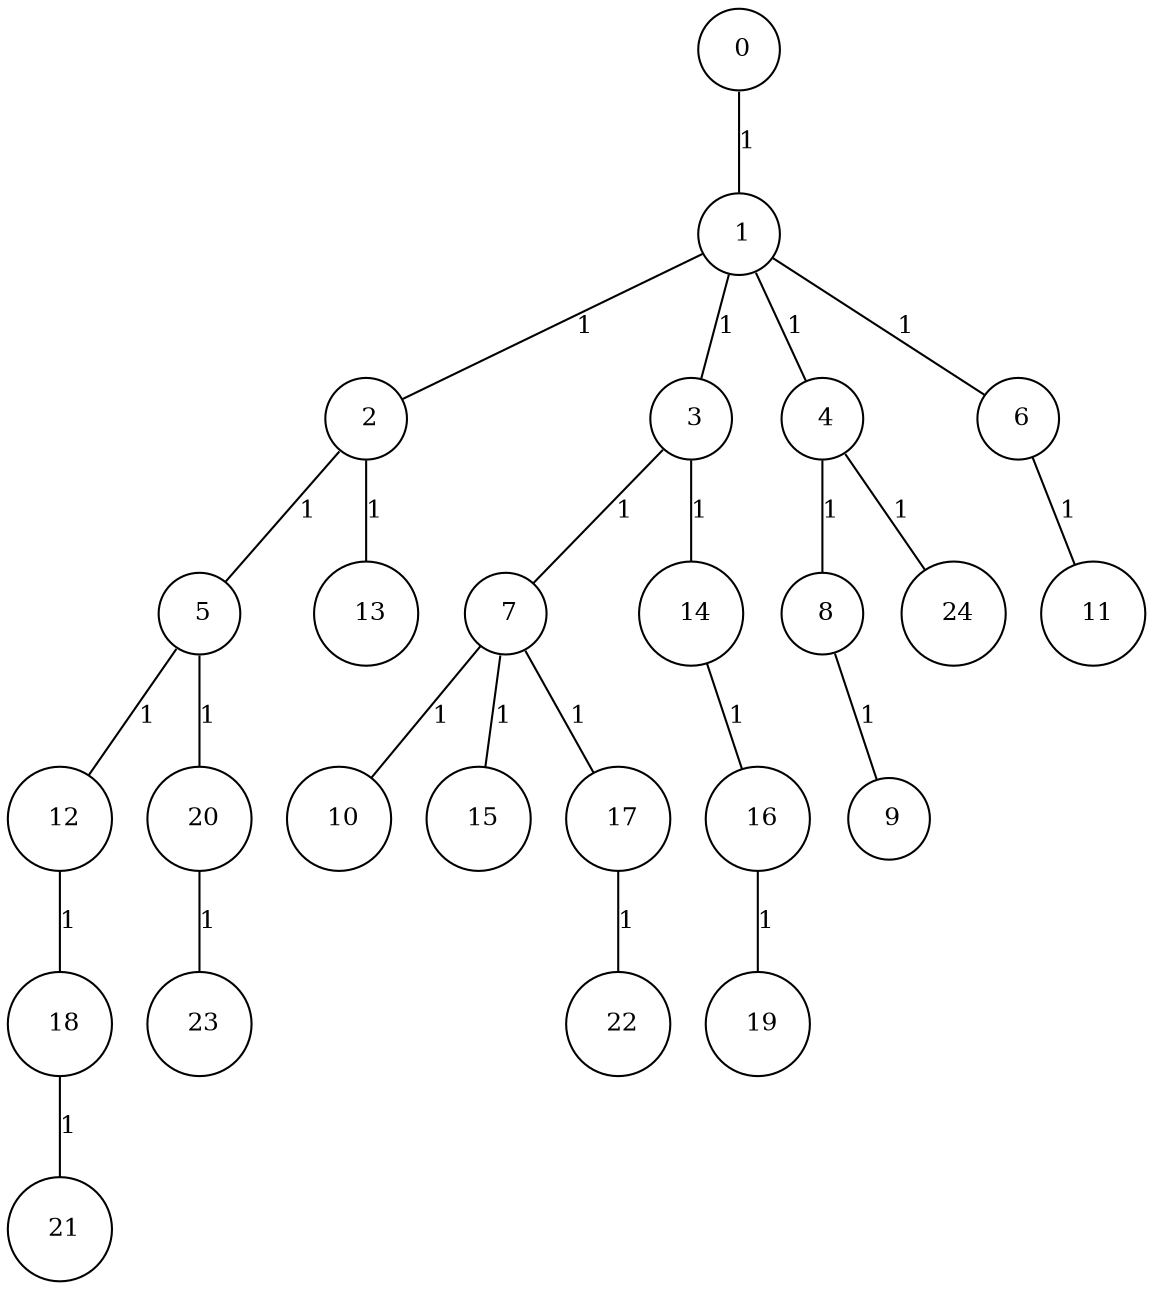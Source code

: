 graph G {
size="8.5,11;"
ratio = "expand;"
fixedsize="true;"
overlap="scale;"
node[shape=circle,width=.12,hight=.12,fontsize=12]
edge[fontsize=12]

0[label=" 0" color=black, pos="2.6337348,0.93098697!"];
1[label=" 1" color=black, pos="2.2196673,2.5141008!"];
2[label=" 2" color=black, pos="1.3270705,2.5244742!"];
3[label=" 3" color=black, pos="0.28216198,2.1745629!"];
4[label=" 4" color=black, pos="1.8956738,2.4811178!"];
5[label=" 5" color=black, pos="1.2681545,1.1632439!"];
6[label=" 6" color=black, pos="1.1444065,2.7050822!"];
7[label=" 7" color=black, pos="2.2218318,1.5905123!"];
8[label=" 8" color=black, pos="1.0322672,0.028118172!"];
9[label=" 9" color=black, pos="0.97146158,1.7563201!"];
10[label=" 10" color=black, pos="1.0268304,2.0412364!"];
11[label=" 11" color=black, pos="0.91196589,1.7777927!"];
12[label=" 12" color=black, pos="1.7487941,0.28553604!"];
13[label=" 13" color=black, pos="2.9549228,1.2305017!"];
14[label=" 14" color=black, pos="1.5268129,2.7660749!"];
15[label=" 15" color=black, pos="2.0346861,1.6042114!"];
16[label=" 16" color=black, pos="1.8780865,0.31888779!"];
17[label=" 17" color=black, pos="1.1745486,2.1480802!"];
18[label=" 18" color=black, pos="1.3560022,0.51037141!"];
19[label=" 19" color=black, pos="1.405116,1.0756078!"];
20[label=" 20" color=black, pos="1.5470745,2.1708588!"];
21[label=" 21" color=black, pos="0.80992385,1.6013266!"];
22[label=" 22" color=black, pos="0.33694442,1.0853815!"];
23[label=" 23" color=black, pos="0.72398881,1.4385838!"];
24[label=" 24" color=black, pos="0.32192238,2.4516234!"];
0--1[label="1"]
1--2[label="1"]
1--3[label="1"]
1--4[label="1"]
1--6[label="1"]
2--5[label="1"]
2--13[label="1"]
3--7[label="1"]
3--14[label="1"]
4--8[label="1"]
4--24[label="1"]
5--12[label="1"]
5--20[label="1"]
6--11[label="1"]
7--10[label="1"]
7--15[label="1"]
7--17[label="1"]
8--9[label="1"]
12--18[label="1"]
14--16[label="1"]
16--19[label="1"]
17--22[label="1"]
18--21[label="1"]
20--23[label="1"]

}
